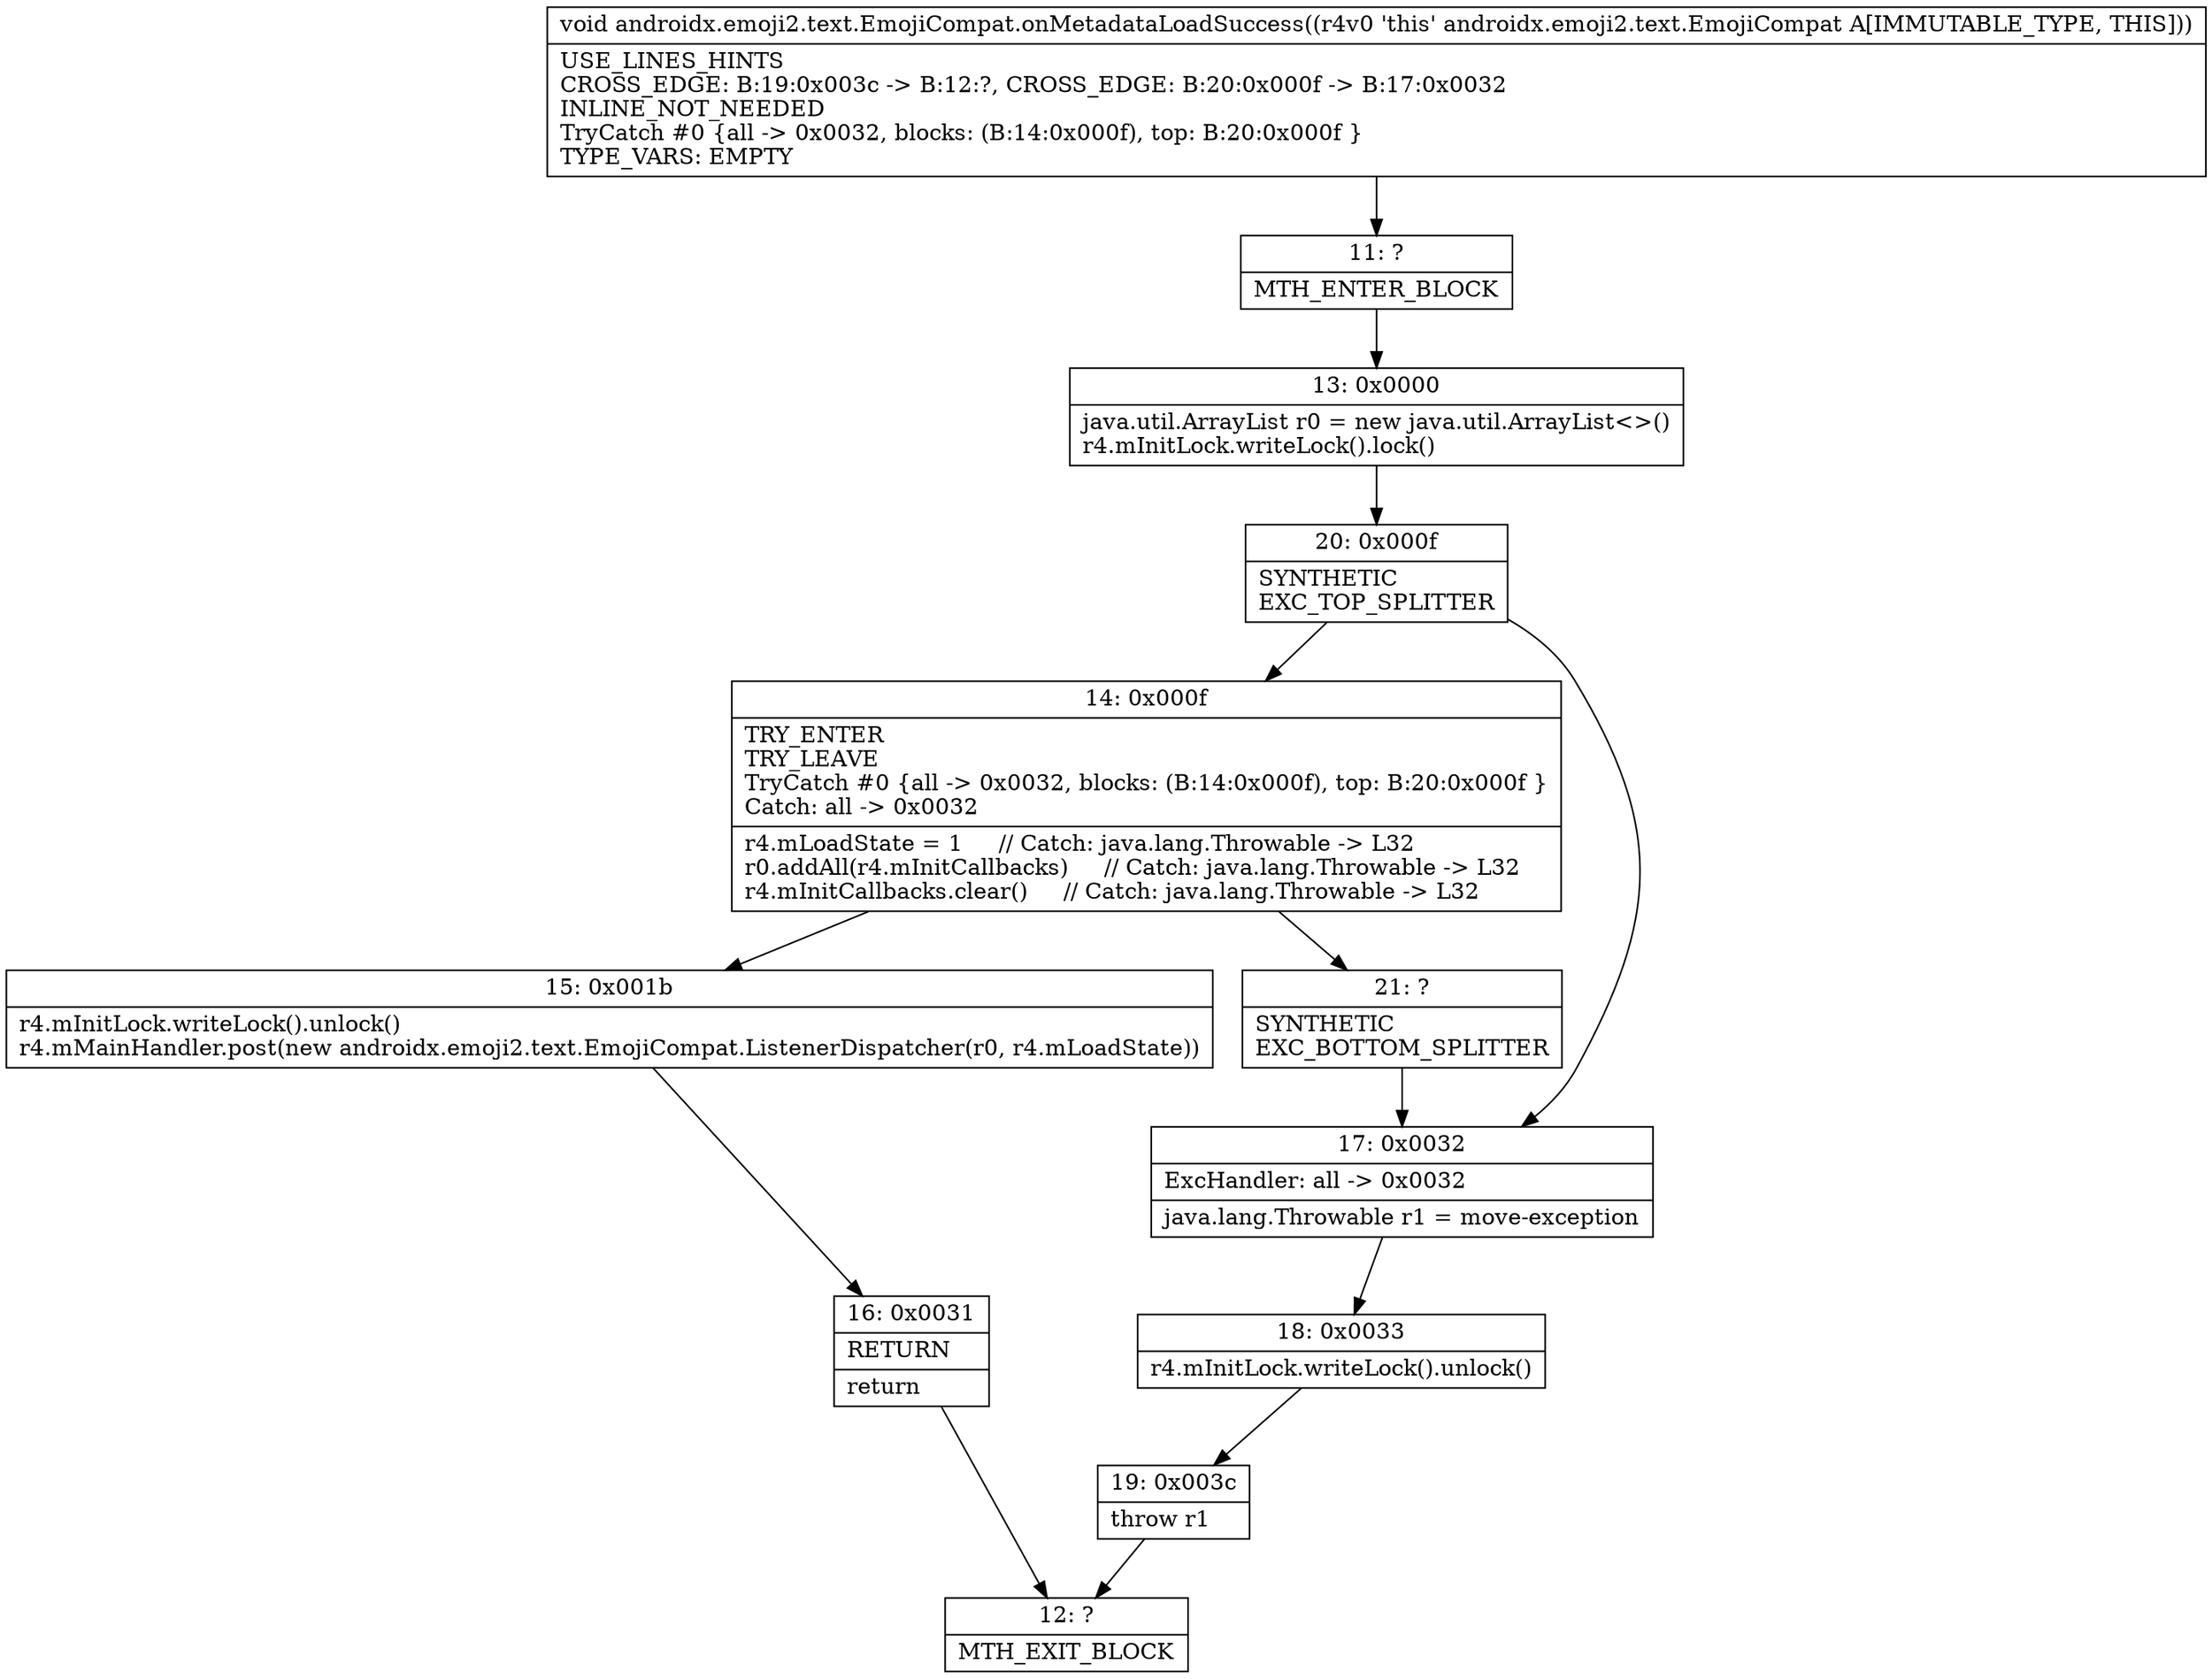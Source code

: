 digraph "CFG forandroidx.emoji2.text.EmojiCompat.onMetadataLoadSuccess()V" {
Node_11 [shape=record,label="{11\:\ ?|MTH_ENTER_BLOCK\l}"];
Node_13 [shape=record,label="{13\:\ 0x0000|java.util.ArrayList r0 = new java.util.ArrayList\<\>()\lr4.mInitLock.writeLock().lock()\l}"];
Node_20 [shape=record,label="{20\:\ 0x000f|SYNTHETIC\lEXC_TOP_SPLITTER\l}"];
Node_14 [shape=record,label="{14\:\ 0x000f|TRY_ENTER\lTRY_LEAVE\lTryCatch #0 \{all \-\> 0x0032, blocks: (B:14:0x000f), top: B:20:0x000f \}\lCatch: all \-\> 0x0032\l|r4.mLoadState = 1     \/\/ Catch: java.lang.Throwable \-\> L32\lr0.addAll(r4.mInitCallbacks)     \/\/ Catch: java.lang.Throwable \-\> L32\lr4.mInitCallbacks.clear()     \/\/ Catch: java.lang.Throwable \-\> L32\l}"];
Node_15 [shape=record,label="{15\:\ 0x001b|r4.mInitLock.writeLock().unlock()\lr4.mMainHandler.post(new androidx.emoji2.text.EmojiCompat.ListenerDispatcher(r0, r4.mLoadState))\l}"];
Node_16 [shape=record,label="{16\:\ 0x0031|RETURN\l|return\l}"];
Node_12 [shape=record,label="{12\:\ ?|MTH_EXIT_BLOCK\l}"];
Node_21 [shape=record,label="{21\:\ ?|SYNTHETIC\lEXC_BOTTOM_SPLITTER\l}"];
Node_17 [shape=record,label="{17\:\ 0x0032|ExcHandler: all \-\> 0x0032\l|java.lang.Throwable r1 = move\-exception\l}"];
Node_18 [shape=record,label="{18\:\ 0x0033|r4.mInitLock.writeLock().unlock()\l}"];
Node_19 [shape=record,label="{19\:\ 0x003c|throw r1\l}"];
MethodNode[shape=record,label="{void androidx.emoji2.text.EmojiCompat.onMetadataLoadSuccess((r4v0 'this' androidx.emoji2.text.EmojiCompat A[IMMUTABLE_TYPE, THIS]))  | USE_LINES_HINTS\lCROSS_EDGE: B:19:0x003c \-\> B:12:?, CROSS_EDGE: B:20:0x000f \-\> B:17:0x0032\lINLINE_NOT_NEEDED\lTryCatch #0 \{all \-\> 0x0032, blocks: (B:14:0x000f), top: B:20:0x000f \}\lTYPE_VARS: EMPTY\l}"];
MethodNode -> Node_11;Node_11 -> Node_13;
Node_13 -> Node_20;
Node_20 -> Node_14;
Node_20 -> Node_17;
Node_14 -> Node_15;
Node_14 -> Node_21;
Node_15 -> Node_16;
Node_16 -> Node_12;
Node_21 -> Node_17;
Node_17 -> Node_18;
Node_18 -> Node_19;
Node_19 -> Node_12;
}

